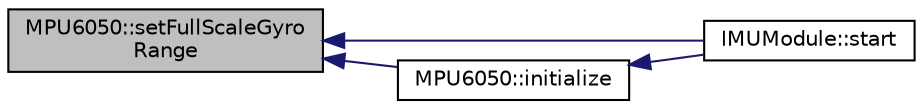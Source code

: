 digraph "MPU6050::setFullScaleGyroRange"
{
  edge [fontname="Helvetica",fontsize="10",labelfontname="Helvetica",labelfontsize="10"];
  node [fontname="Helvetica",fontsize="10",shape=record];
  rankdir="LR";
  Node1079 [label="MPU6050::setFullScaleGyro\lRange",height=0.2,width=0.4,color="black", fillcolor="grey75", style="filled", fontcolor="black"];
  Node1079 -> Node1080 [dir="back",color="midnightblue",fontsize="10",style="solid",fontname="Helvetica"];
  Node1080 [label="IMUModule::start",height=0.2,width=0.4,color="black", fillcolor="white", style="filled",URL="$class_i_m_u_module.html#aba29f7665d8ec8f0eefe802f1c2b741c",tooltip="Code which initializes module. "];
  Node1079 -> Node1081 [dir="back",color="midnightblue",fontsize="10",style="solid",fontname="Helvetica"];
  Node1081 [label="MPU6050::initialize",height=0.2,width=0.4,color="black", fillcolor="white", style="filled",URL="$class_m_p_u6050.html#abd8fc6c18adf158011118fbccc7e7054",tooltip="Power on and prepare for general usage. "];
  Node1081 -> Node1080 [dir="back",color="midnightblue",fontsize="10",style="solid",fontname="Helvetica"];
}

